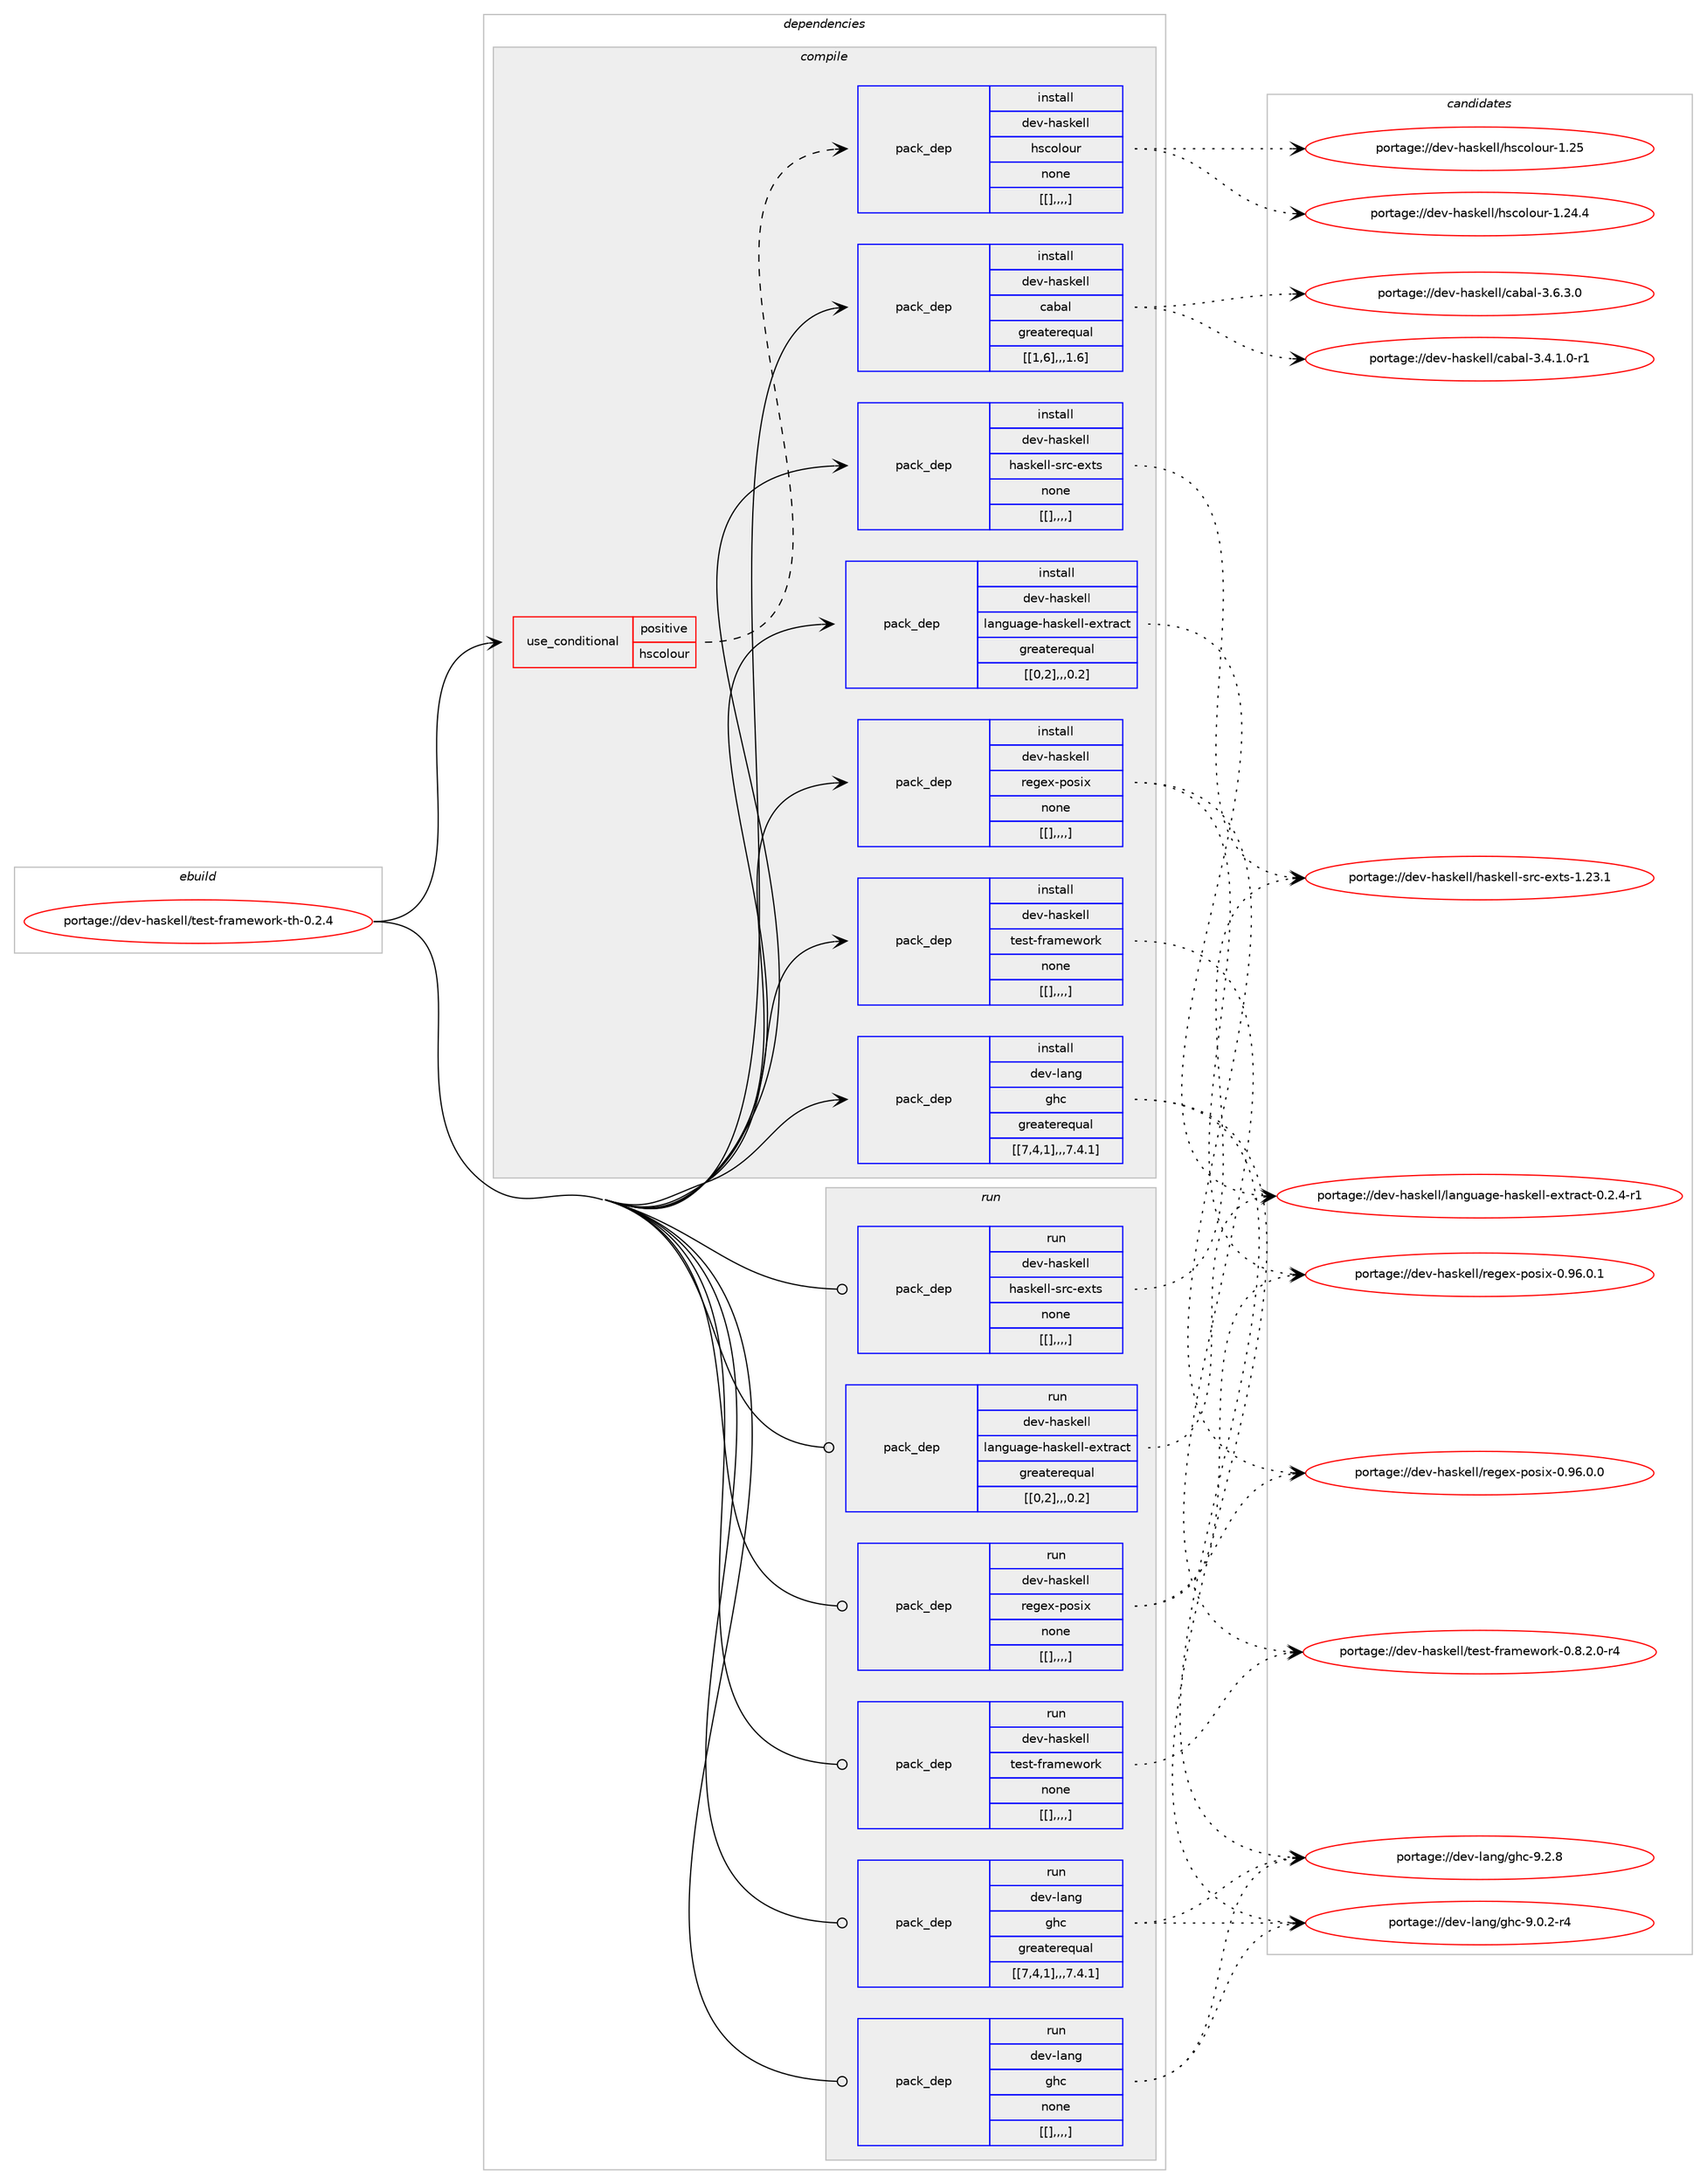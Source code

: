 digraph prolog {

# *************
# Graph options
# *************

newrank=true;
concentrate=true;
compound=true;
graph [rankdir=LR,fontname=Helvetica,fontsize=10,ranksep=1.5];#, ranksep=2.5, nodesep=0.2];
edge  [arrowhead=vee];
node  [fontname=Helvetica,fontsize=10];

# **********
# The ebuild
# **********

subgraph cluster_leftcol {
color=gray;
label=<<i>ebuild</i>>;
id [label="portage://dev-haskell/test-framework-th-0.2.4", color=red, width=4, href="../dev-haskell/test-framework-th-0.2.4.svg"];
}

# ****************
# The dependencies
# ****************

subgraph cluster_midcol {
color=gray;
label=<<i>dependencies</i>>;
subgraph cluster_compile {
fillcolor="#eeeeee";
style=filled;
label=<<i>compile</i>>;
subgraph cond21556 {
dependency89551 [label=<<TABLE BORDER="0" CELLBORDER="1" CELLSPACING="0" CELLPADDING="4"><TR><TD ROWSPAN="3" CELLPADDING="10">use_conditional</TD></TR><TR><TD>positive</TD></TR><TR><TD>hscolour</TD></TR></TABLE>>, shape=none, color=red];
subgraph pack66977 {
dependency89552 [label=<<TABLE BORDER="0" CELLBORDER="1" CELLSPACING="0" CELLPADDING="4" WIDTH="220"><TR><TD ROWSPAN="6" CELLPADDING="30">pack_dep</TD></TR><TR><TD WIDTH="110">install</TD></TR><TR><TD>dev-haskell</TD></TR><TR><TD>hscolour</TD></TR><TR><TD>none</TD></TR><TR><TD>[[],,,,]</TD></TR></TABLE>>, shape=none, color=blue];
}
dependency89551:e -> dependency89552:w [weight=20,style="dashed",arrowhead="vee"];
}
id:e -> dependency89551:w [weight=20,style="solid",arrowhead="vee"];
subgraph pack66978 {
dependency89553 [label=<<TABLE BORDER="0" CELLBORDER="1" CELLSPACING="0" CELLPADDING="4" WIDTH="220"><TR><TD ROWSPAN="6" CELLPADDING="30">pack_dep</TD></TR><TR><TD WIDTH="110">install</TD></TR><TR><TD>dev-haskell</TD></TR><TR><TD>cabal</TD></TR><TR><TD>greaterequal</TD></TR><TR><TD>[[1,6],,,1.6]</TD></TR></TABLE>>, shape=none, color=blue];
}
id:e -> dependency89553:w [weight=20,style="solid",arrowhead="vee"];
subgraph pack66979 {
dependency89554 [label=<<TABLE BORDER="0" CELLBORDER="1" CELLSPACING="0" CELLPADDING="4" WIDTH="220"><TR><TD ROWSPAN="6" CELLPADDING="30">pack_dep</TD></TR><TR><TD WIDTH="110">install</TD></TR><TR><TD>dev-haskell</TD></TR><TR><TD>haskell-src-exts</TD></TR><TR><TD>none</TD></TR><TR><TD>[[],,,,]</TD></TR></TABLE>>, shape=none, color=blue];
}
id:e -> dependency89554:w [weight=20,style="solid",arrowhead="vee"];
subgraph pack66980 {
dependency89555 [label=<<TABLE BORDER="0" CELLBORDER="1" CELLSPACING="0" CELLPADDING="4" WIDTH="220"><TR><TD ROWSPAN="6" CELLPADDING="30">pack_dep</TD></TR><TR><TD WIDTH="110">install</TD></TR><TR><TD>dev-haskell</TD></TR><TR><TD>language-haskell-extract</TD></TR><TR><TD>greaterequal</TD></TR><TR><TD>[[0,2],,,0.2]</TD></TR></TABLE>>, shape=none, color=blue];
}
id:e -> dependency89555:w [weight=20,style="solid",arrowhead="vee"];
subgraph pack66981 {
dependency89556 [label=<<TABLE BORDER="0" CELLBORDER="1" CELLSPACING="0" CELLPADDING="4" WIDTH="220"><TR><TD ROWSPAN="6" CELLPADDING="30">pack_dep</TD></TR><TR><TD WIDTH="110">install</TD></TR><TR><TD>dev-haskell</TD></TR><TR><TD>regex-posix</TD></TR><TR><TD>none</TD></TR><TR><TD>[[],,,,]</TD></TR></TABLE>>, shape=none, color=blue];
}
id:e -> dependency89556:w [weight=20,style="solid",arrowhead="vee"];
subgraph pack66982 {
dependency89557 [label=<<TABLE BORDER="0" CELLBORDER="1" CELLSPACING="0" CELLPADDING="4" WIDTH="220"><TR><TD ROWSPAN="6" CELLPADDING="30">pack_dep</TD></TR><TR><TD WIDTH="110">install</TD></TR><TR><TD>dev-haskell</TD></TR><TR><TD>test-framework</TD></TR><TR><TD>none</TD></TR><TR><TD>[[],,,,]</TD></TR></TABLE>>, shape=none, color=blue];
}
id:e -> dependency89557:w [weight=20,style="solid",arrowhead="vee"];
subgraph pack66983 {
dependency89558 [label=<<TABLE BORDER="0" CELLBORDER="1" CELLSPACING="0" CELLPADDING="4" WIDTH="220"><TR><TD ROWSPAN="6" CELLPADDING="30">pack_dep</TD></TR><TR><TD WIDTH="110">install</TD></TR><TR><TD>dev-lang</TD></TR><TR><TD>ghc</TD></TR><TR><TD>greaterequal</TD></TR><TR><TD>[[7,4,1],,,7.4.1]</TD></TR></TABLE>>, shape=none, color=blue];
}
id:e -> dependency89558:w [weight=20,style="solid",arrowhead="vee"];
}
subgraph cluster_compileandrun {
fillcolor="#eeeeee";
style=filled;
label=<<i>compile and run</i>>;
}
subgraph cluster_run {
fillcolor="#eeeeee";
style=filled;
label=<<i>run</i>>;
subgraph pack66984 {
dependency89559 [label=<<TABLE BORDER="0" CELLBORDER="1" CELLSPACING="0" CELLPADDING="4" WIDTH="220"><TR><TD ROWSPAN="6" CELLPADDING="30">pack_dep</TD></TR><TR><TD WIDTH="110">run</TD></TR><TR><TD>dev-haskell</TD></TR><TR><TD>haskell-src-exts</TD></TR><TR><TD>none</TD></TR><TR><TD>[[],,,,]</TD></TR></TABLE>>, shape=none, color=blue];
}
id:e -> dependency89559:w [weight=20,style="solid",arrowhead="odot"];
subgraph pack66985 {
dependency89560 [label=<<TABLE BORDER="0" CELLBORDER="1" CELLSPACING="0" CELLPADDING="4" WIDTH="220"><TR><TD ROWSPAN="6" CELLPADDING="30">pack_dep</TD></TR><TR><TD WIDTH="110">run</TD></TR><TR><TD>dev-haskell</TD></TR><TR><TD>language-haskell-extract</TD></TR><TR><TD>greaterequal</TD></TR><TR><TD>[[0,2],,,0.2]</TD></TR></TABLE>>, shape=none, color=blue];
}
id:e -> dependency89560:w [weight=20,style="solid",arrowhead="odot"];
subgraph pack66986 {
dependency89561 [label=<<TABLE BORDER="0" CELLBORDER="1" CELLSPACING="0" CELLPADDING="4" WIDTH="220"><TR><TD ROWSPAN="6" CELLPADDING="30">pack_dep</TD></TR><TR><TD WIDTH="110">run</TD></TR><TR><TD>dev-haskell</TD></TR><TR><TD>regex-posix</TD></TR><TR><TD>none</TD></TR><TR><TD>[[],,,,]</TD></TR></TABLE>>, shape=none, color=blue];
}
id:e -> dependency89561:w [weight=20,style="solid",arrowhead="odot"];
subgraph pack66987 {
dependency89562 [label=<<TABLE BORDER="0" CELLBORDER="1" CELLSPACING="0" CELLPADDING="4" WIDTH="220"><TR><TD ROWSPAN="6" CELLPADDING="30">pack_dep</TD></TR><TR><TD WIDTH="110">run</TD></TR><TR><TD>dev-haskell</TD></TR><TR><TD>test-framework</TD></TR><TR><TD>none</TD></TR><TR><TD>[[],,,,]</TD></TR></TABLE>>, shape=none, color=blue];
}
id:e -> dependency89562:w [weight=20,style="solid",arrowhead="odot"];
subgraph pack66988 {
dependency89563 [label=<<TABLE BORDER="0" CELLBORDER="1" CELLSPACING="0" CELLPADDING="4" WIDTH="220"><TR><TD ROWSPAN="6" CELLPADDING="30">pack_dep</TD></TR><TR><TD WIDTH="110">run</TD></TR><TR><TD>dev-lang</TD></TR><TR><TD>ghc</TD></TR><TR><TD>greaterequal</TD></TR><TR><TD>[[7,4,1],,,7.4.1]</TD></TR></TABLE>>, shape=none, color=blue];
}
id:e -> dependency89563:w [weight=20,style="solid",arrowhead="odot"];
subgraph pack66989 {
dependency89564 [label=<<TABLE BORDER="0" CELLBORDER="1" CELLSPACING="0" CELLPADDING="4" WIDTH="220"><TR><TD ROWSPAN="6" CELLPADDING="30">pack_dep</TD></TR><TR><TD WIDTH="110">run</TD></TR><TR><TD>dev-lang</TD></TR><TR><TD>ghc</TD></TR><TR><TD>none</TD></TR><TR><TD>[[],,,,]</TD></TR></TABLE>>, shape=none, color=blue];
}
id:e -> dependency89564:w [weight=20,style="solid",arrowhead="odot"];
}
}

# **************
# The candidates
# **************

subgraph cluster_choices {
rank=same;
color=gray;
label=<<i>candidates</i>>;

subgraph choice66977 {
color=black;
nodesep=1;
choice100101118451049711510710110810847104115991111081111171144549465053 [label="portage://dev-haskell/hscolour-1.25", color=red, width=4,href="../dev-haskell/hscolour-1.25.svg"];
choice1001011184510497115107101108108471041159911110811111711445494650524652 [label="portage://dev-haskell/hscolour-1.24.4", color=red, width=4,href="../dev-haskell/hscolour-1.24.4.svg"];
dependency89552:e -> choice100101118451049711510710110810847104115991111081111171144549465053:w [style=dotted,weight="100"];
dependency89552:e -> choice1001011184510497115107101108108471041159911110811111711445494650524652:w [style=dotted,weight="100"];
}
subgraph choice66978 {
color=black;
nodesep=1;
choice100101118451049711510710110810847999798971084551465446514648 [label="portage://dev-haskell/cabal-3.6.3.0", color=red, width=4,href="../dev-haskell/cabal-3.6.3.0.svg"];
choice1001011184510497115107101108108479997989710845514652464946484511449 [label="portage://dev-haskell/cabal-3.4.1.0-r1", color=red, width=4,href="../dev-haskell/cabal-3.4.1.0-r1.svg"];
dependency89553:e -> choice100101118451049711510710110810847999798971084551465446514648:w [style=dotted,weight="100"];
dependency89553:e -> choice1001011184510497115107101108108479997989710845514652464946484511449:w [style=dotted,weight="100"];
}
subgraph choice66979 {
color=black;
nodesep=1;
choice1001011184510497115107101108108471049711510710110810845115114994510112011611545494650514649 [label="portage://dev-haskell/haskell-src-exts-1.23.1", color=red, width=4,href="../dev-haskell/haskell-src-exts-1.23.1.svg"];
dependency89554:e -> choice1001011184510497115107101108108471049711510710110810845115114994510112011611545494650514649:w [style=dotted,weight="100"];
}
subgraph choice66980 {
color=black;
nodesep=1;
choice100101118451049711510710110810847108971101031179710310145104971151071011081084510112011611497991164548465046524511449 [label="portage://dev-haskell/language-haskell-extract-0.2.4-r1", color=red, width=4,href="../dev-haskell/language-haskell-extract-0.2.4-r1.svg"];
dependency89555:e -> choice100101118451049711510710110810847108971101031179710310145104971151071011081084510112011611497991164548465046524511449:w [style=dotted,weight="100"];
}
subgraph choice66981 {
color=black;
nodesep=1;
choice10010111845104971151071011081084711410110310112045112111115105120454846575446484649 [label="portage://dev-haskell/regex-posix-0.96.0.1", color=red, width=4,href="../dev-haskell/regex-posix-0.96.0.1.svg"];
choice10010111845104971151071011081084711410110310112045112111115105120454846575446484648 [label="portage://dev-haskell/regex-posix-0.96.0.0", color=red, width=4,href="../dev-haskell/regex-posix-0.96.0.0.svg"];
dependency89556:e -> choice10010111845104971151071011081084711410110310112045112111115105120454846575446484649:w [style=dotted,weight="100"];
dependency89556:e -> choice10010111845104971151071011081084711410110310112045112111115105120454846575446484648:w [style=dotted,weight="100"];
}
subgraph choice66982 {
color=black;
nodesep=1;
choice100101118451049711510710110810847116101115116451021149710910111911111410745484656465046484511452 [label="portage://dev-haskell/test-framework-0.8.2.0-r4", color=red, width=4,href="../dev-haskell/test-framework-0.8.2.0-r4.svg"];
dependency89557:e -> choice100101118451049711510710110810847116101115116451021149710910111911111410745484656465046484511452:w [style=dotted,weight="100"];
}
subgraph choice66983 {
color=black;
nodesep=1;
choice10010111845108971101034710310499455746504656 [label="portage://dev-lang/ghc-9.2.8", color=red, width=4,href="../dev-lang/ghc-9.2.8.svg"];
choice100101118451089711010347103104994557464846504511452 [label="portage://dev-lang/ghc-9.0.2-r4", color=red, width=4,href="../dev-lang/ghc-9.0.2-r4.svg"];
dependency89558:e -> choice10010111845108971101034710310499455746504656:w [style=dotted,weight="100"];
dependency89558:e -> choice100101118451089711010347103104994557464846504511452:w [style=dotted,weight="100"];
}
subgraph choice66984 {
color=black;
nodesep=1;
choice1001011184510497115107101108108471049711510710110810845115114994510112011611545494650514649 [label="portage://dev-haskell/haskell-src-exts-1.23.1", color=red, width=4,href="../dev-haskell/haskell-src-exts-1.23.1.svg"];
dependency89559:e -> choice1001011184510497115107101108108471049711510710110810845115114994510112011611545494650514649:w [style=dotted,weight="100"];
}
subgraph choice66985 {
color=black;
nodesep=1;
choice100101118451049711510710110810847108971101031179710310145104971151071011081084510112011611497991164548465046524511449 [label="portage://dev-haskell/language-haskell-extract-0.2.4-r1", color=red, width=4,href="../dev-haskell/language-haskell-extract-0.2.4-r1.svg"];
dependency89560:e -> choice100101118451049711510710110810847108971101031179710310145104971151071011081084510112011611497991164548465046524511449:w [style=dotted,weight="100"];
}
subgraph choice66986 {
color=black;
nodesep=1;
choice10010111845104971151071011081084711410110310112045112111115105120454846575446484649 [label="portage://dev-haskell/regex-posix-0.96.0.1", color=red, width=4,href="../dev-haskell/regex-posix-0.96.0.1.svg"];
choice10010111845104971151071011081084711410110310112045112111115105120454846575446484648 [label="portage://dev-haskell/regex-posix-0.96.0.0", color=red, width=4,href="../dev-haskell/regex-posix-0.96.0.0.svg"];
dependency89561:e -> choice10010111845104971151071011081084711410110310112045112111115105120454846575446484649:w [style=dotted,weight="100"];
dependency89561:e -> choice10010111845104971151071011081084711410110310112045112111115105120454846575446484648:w [style=dotted,weight="100"];
}
subgraph choice66987 {
color=black;
nodesep=1;
choice100101118451049711510710110810847116101115116451021149710910111911111410745484656465046484511452 [label="portage://dev-haskell/test-framework-0.8.2.0-r4", color=red, width=4,href="../dev-haskell/test-framework-0.8.2.0-r4.svg"];
dependency89562:e -> choice100101118451049711510710110810847116101115116451021149710910111911111410745484656465046484511452:w [style=dotted,weight="100"];
}
subgraph choice66988 {
color=black;
nodesep=1;
choice10010111845108971101034710310499455746504656 [label="portage://dev-lang/ghc-9.2.8", color=red, width=4,href="../dev-lang/ghc-9.2.8.svg"];
choice100101118451089711010347103104994557464846504511452 [label="portage://dev-lang/ghc-9.0.2-r4", color=red, width=4,href="../dev-lang/ghc-9.0.2-r4.svg"];
dependency89563:e -> choice10010111845108971101034710310499455746504656:w [style=dotted,weight="100"];
dependency89563:e -> choice100101118451089711010347103104994557464846504511452:w [style=dotted,weight="100"];
}
subgraph choice66989 {
color=black;
nodesep=1;
choice10010111845108971101034710310499455746504656 [label="portage://dev-lang/ghc-9.2.8", color=red, width=4,href="../dev-lang/ghc-9.2.8.svg"];
choice100101118451089711010347103104994557464846504511452 [label="portage://dev-lang/ghc-9.0.2-r4", color=red, width=4,href="../dev-lang/ghc-9.0.2-r4.svg"];
dependency89564:e -> choice10010111845108971101034710310499455746504656:w [style=dotted,weight="100"];
dependency89564:e -> choice100101118451089711010347103104994557464846504511452:w [style=dotted,weight="100"];
}
}

}
